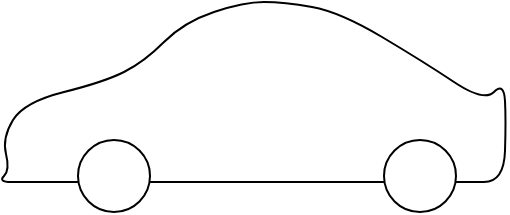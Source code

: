 <mxfile version="28.0.6">
  <diagram name="Page-1" id="w69QgauEFFYnWDhPD-Ga">
    <mxGraphModel dx="566" dy="358" grid="0" gridSize="10" guides="1" tooltips="1" connect="1" arrows="1" fold="1" page="1" pageScale="1" pageWidth="850" pageHeight="1100" math="0" shadow="0">
      <root>
        <mxCell id="0" />
        <mxCell id="1" parent="0" />
        <mxCell id="bY4IOYTVBXKEHmrtxOaj-78" value="" style="curved=1;endArrow=none;html=1;rounded=0;endFill=0;strokeColor=default;" edge="1" parent="1">
          <mxGeometry width="50" height="50" relative="1" as="geometry">
            <mxPoint x="490" y="480" as="sourcePoint" />
            <mxPoint x="490" y="480" as="targetPoint" />
            <Array as="points">
              <mxPoint x="260" y="480" />
              <mxPoint x="247" y="480" />
              <mxPoint x="253" y="474" />
              <mxPoint x="249" y="458" />
              <mxPoint x="260" y="440" />
              <mxPoint x="300" y="430" />
              <mxPoint x="320" y="420" />
              <mxPoint x="340" y="400" />
              <mxPoint x="370" y="390" />
              <mxPoint x="390" y="390" />
              <mxPoint x="418" y="395" />
              <mxPoint x="460" y="420" />
              <mxPoint x="490" y="440" />
              <mxPoint x="500" y="430" />
              <mxPoint x="501" y="449" />
              <mxPoint x="500" y="480" />
            </Array>
          </mxGeometry>
        </mxCell>
        <mxCell id="bY4IOYTVBXKEHmrtxOaj-89" value="" style="ellipse;whiteSpace=wrap;html=1;aspect=fixed;" vertex="1" parent="1">
          <mxGeometry x="287" y="459" width="36" height="36" as="geometry" />
        </mxCell>
        <mxCell id="bY4IOYTVBXKEHmrtxOaj-90" value="" style="ellipse;whiteSpace=wrap;html=1;aspect=fixed;" vertex="1" parent="1">
          <mxGeometry x="440" y="459" width="36" height="36" as="geometry" />
        </mxCell>
      </root>
    </mxGraphModel>
  </diagram>
</mxfile>
